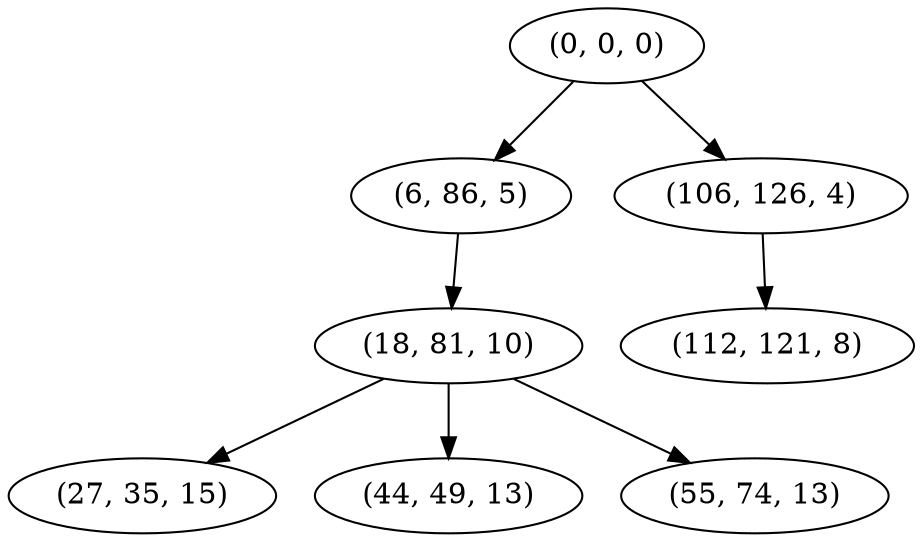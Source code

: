 digraph tree {
    "(0, 0, 0)";
    "(6, 86, 5)";
    "(18, 81, 10)";
    "(27, 35, 15)";
    "(44, 49, 13)";
    "(55, 74, 13)";
    "(106, 126, 4)";
    "(112, 121, 8)";
    "(0, 0, 0)" -> "(6, 86, 5)";
    "(0, 0, 0)" -> "(106, 126, 4)";
    "(6, 86, 5)" -> "(18, 81, 10)";
    "(18, 81, 10)" -> "(27, 35, 15)";
    "(18, 81, 10)" -> "(44, 49, 13)";
    "(18, 81, 10)" -> "(55, 74, 13)";
    "(106, 126, 4)" -> "(112, 121, 8)";
}
